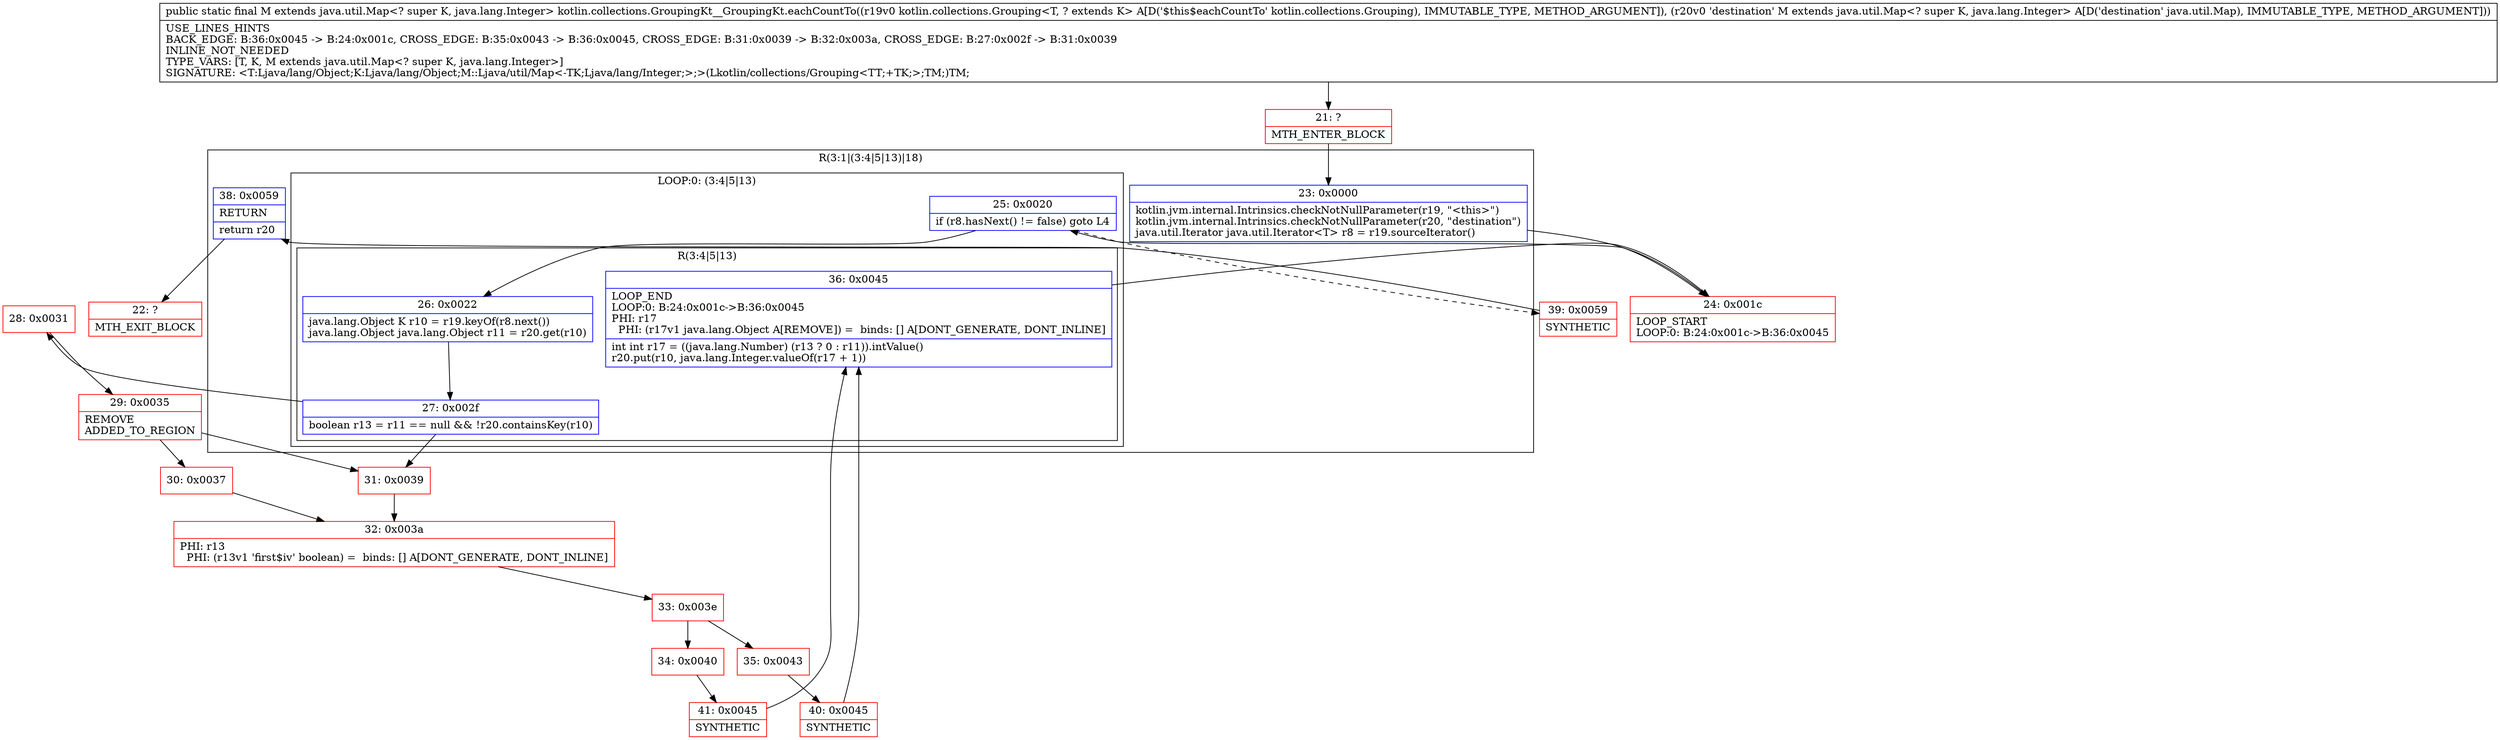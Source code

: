 digraph "CFG forkotlin.collections.GroupingKt__GroupingKt.eachCountTo(Lkotlin\/collections\/Grouping;Ljava\/util\/Map;)Ljava\/util\/Map;" {
subgraph cluster_Region_1564108300 {
label = "R(3:1|(3:4|5|13)|18)";
node [shape=record,color=blue];
Node_23 [shape=record,label="{23\:\ 0x0000|kotlin.jvm.internal.Intrinsics.checkNotNullParameter(r19, \"\<this\>\")\lkotlin.jvm.internal.Intrinsics.checkNotNullParameter(r20, \"destination\")\ljava.util.Iterator java.util.Iterator\<T\> r8 = r19.sourceIterator()\l}"];
subgraph cluster_LoopRegion_1596462500 {
label = "LOOP:0: (3:4|5|13)";
node [shape=record,color=blue];
Node_25 [shape=record,label="{25\:\ 0x0020|if (r8.hasNext() != false) goto L4\l}"];
subgraph cluster_Region_1253226697 {
label = "R(3:4|5|13)";
node [shape=record,color=blue];
Node_26 [shape=record,label="{26\:\ 0x0022|java.lang.Object K r10 = r19.keyOf(r8.next())\ljava.lang.Object java.lang.Object r11 = r20.get(r10)\l}"];
Node_27 [shape=record,label="{27\:\ 0x002f|boolean r13 = r11 == null && !r20.containsKey(r10)\l}"];
Node_36 [shape=record,label="{36\:\ 0x0045|LOOP_END\lLOOP:0: B:24:0x001c\-\>B:36:0x0045\lPHI: r17 \l  PHI: (r17v1 java.lang.Object A[REMOVE]) =  binds: [] A[DONT_GENERATE, DONT_INLINE]\l|int int r17 = ((java.lang.Number) (r13 ? 0 : r11)).intValue()\lr20.put(r10, java.lang.Integer.valueOf(r17 + 1))\l}"];
}
}
Node_38 [shape=record,label="{38\:\ 0x0059|RETURN\l|return r20\l}"];
}
Node_21 [shape=record,color=red,label="{21\:\ ?|MTH_ENTER_BLOCK\l}"];
Node_24 [shape=record,color=red,label="{24\:\ 0x001c|LOOP_START\lLOOP:0: B:24:0x001c\-\>B:36:0x0045\l}"];
Node_28 [shape=record,color=red,label="{28\:\ 0x0031}"];
Node_29 [shape=record,color=red,label="{29\:\ 0x0035|REMOVE\lADDED_TO_REGION\l}"];
Node_30 [shape=record,color=red,label="{30\:\ 0x0037}"];
Node_32 [shape=record,color=red,label="{32\:\ 0x003a|PHI: r13 \l  PHI: (r13v1 'first$iv' boolean) =  binds: [] A[DONT_GENERATE, DONT_INLINE]\l}"];
Node_33 [shape=record,color=red,label="{33\:\ 0x003e}"];
Node_34 [shape=record,color=red,label="{34\:\ 0x0040}"];
Node_41 [shape=record,color=red,label="{41\:\ 0x0045|SYNTHETIC\l}"];
Node_35 [shape=record,color=red,label="{35\:\ 0x0043}"];
Node_40 [shape=record,color=red,label="{40\:\ 0x0045|SYNTHETIC\l}"];
Node_31 [shape=record,color=red,label="{31\:\ 0x0039}"];
Node_39 [shape=record,color=red,label="{39\:\ 0x0059|SYNTHETIC\l}"];
Node_22 [shape=record,color=red,label="{22\:\ ?|MTH_EXIT_BLOCK\l}"];
MethodNode[shape=record,label="{public static final M extends java.util.Map\<? super K, java.lang.Integer\> kotlin.collections.GroupingKt__GroupingKt.eachCountTo((r19v0 kotlin.collections.Grouping\<T, ? extends K\> A[D('$this$eachCountTo' kotlin.collections.Grouping), IMMUTABLE_TYPE, METHOD_ARGUMENT]), (r20v0 'destination' M extends java.util.Map\<? super K, java.lang.Integer\> A[D('destination' java.util.Map), IMMUTABLE_TYPE, METHOD_ARGUMENT]))  | USE_LINES_HINTS\lBACK_EDGE: B:36:0x0045 \-\> B:24:0x001c, CROSS_EDGE: B:35:0x0043 \-\> B:36:0x0045, CROSS_EDGE: B:31:0x0039 \-\> B:32:0x003a, CROSS_EDGE: B:27:0x002f \-\> B:31:0x0039\lINLINE_NOT_NEEDED\lTYPE_VARS: [T, K, M extends java.util.Map\<? super K, java.lang.Integer\>]\lSIGNATURE: \<T:Ljava\/lang\/Object;K:Ljava\/lang\/Object;M::Ljava\/util\/Map\<\-TK;Ljava\/lang\/Integer;\>;\>(Lkotlin\/collections\/Grouping\<TT;+TK;\>;TM;)TM;\l}"];
MethodNode -> Node_21;Node_23 -> Node_24;
Node_25 -> Node_26;
Node_25 -> Node_39[style=dashed];
Node_26 -> Node_27;
Node_27 -> Node_28;
Node_27 -> Node_31;
Node_36 -> Node_24;
Node_38 -> Node_22;
Node_21 -> Node_23;
Node_24 -> Node_25;
Node_28 -> Node_29;
Node_29 -> Node_30;
Node_29 -> Node_31;
Node_30 -> Node_32;
Node_32 -> Node_33;
Node_33 -> Node_34;
Node_33 -> Node_35;
Node_34 -> Node_41;
Node_41 -> Node_36;
Node_35 -> Node_40;
Node_40 -> Node_36;
Node_31 -> Node_32;
Node_39 -> Node_38;
}

